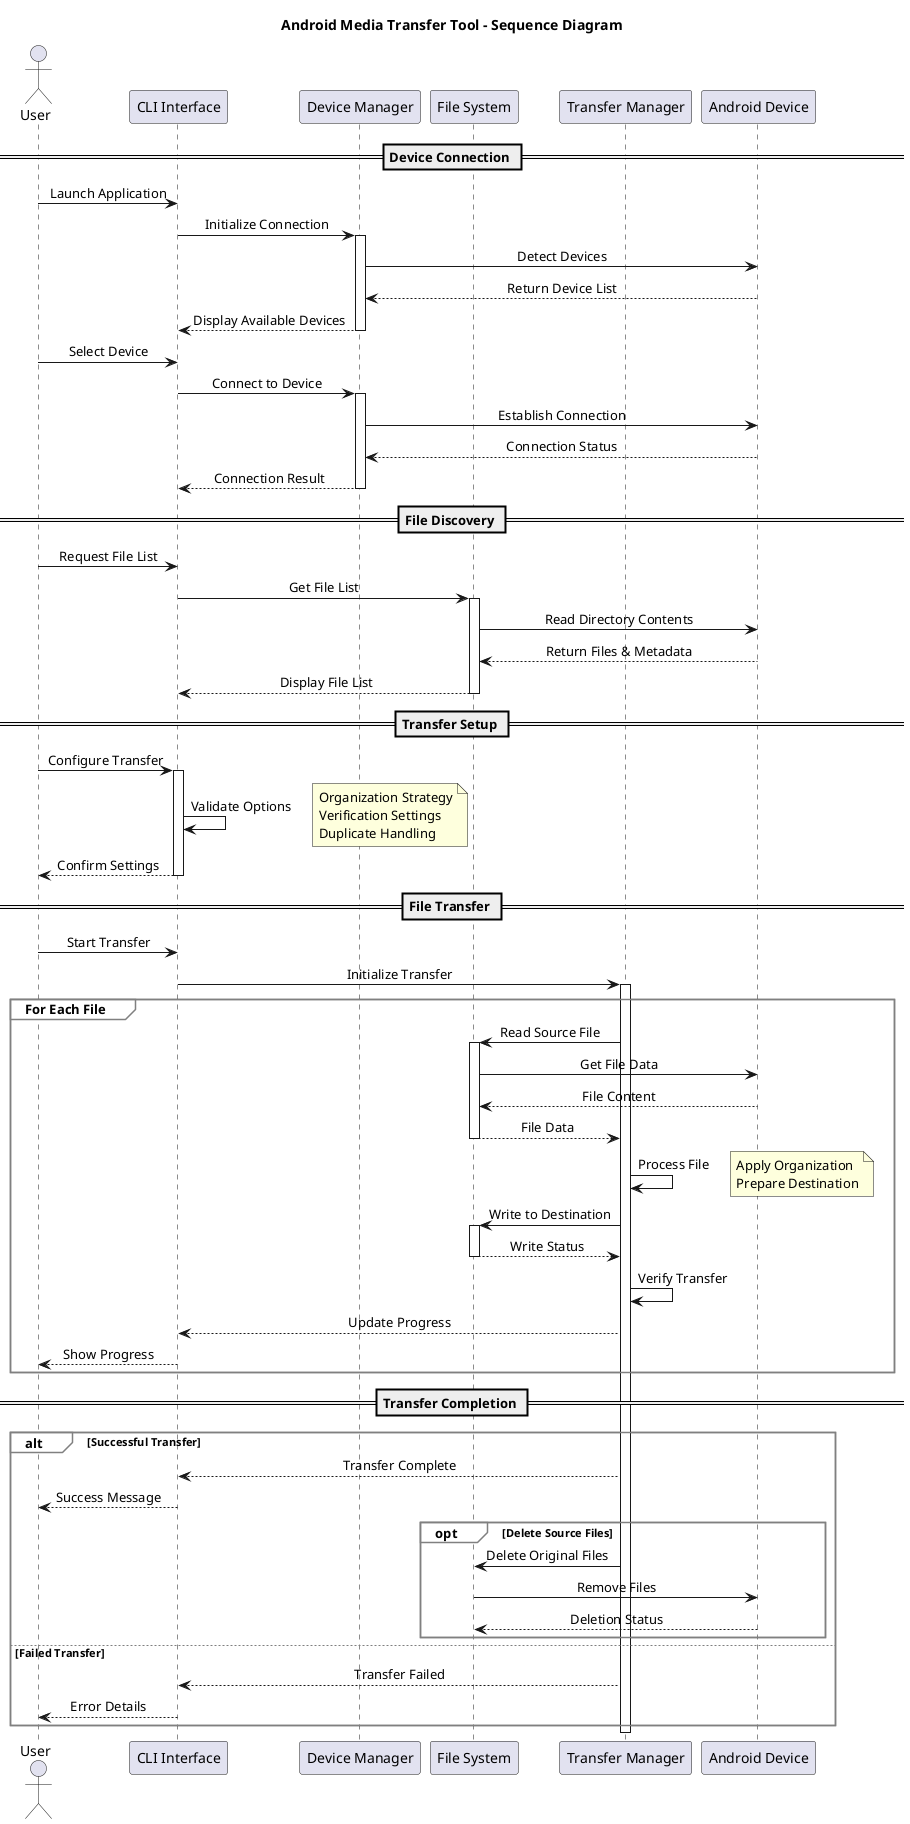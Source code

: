 @startuml AMTT Sequence Diagram
skinparam backgroundColor white
skinparam handwritten false
skinparam monochrome false
skinparam sequenceMessageAlign center
skinparam sequenceGroupBorderColor gray
skinparam sequenceGroupBackgroundColor white

title Android Media Transfer Tool - Sequence Diagram

actor User
participant "CLI Interface" as CLI
participant "Device Manager" as DM
participant "File System" as FS
participant "Transfer Manager" as TM
participant "Android Device" as AD

== Device Connection ==
User -> CLI: Launch Application
CLI -> DM: Initialize Connection
activate DM
DM -> AD: Detect Devices
AD --> DM: Return Device List
DM --> CLI: Display Available Devices
deactivate DM

User -> CLI: Select Device
CLI -> DM: Connect to Device
activate DM
DM -> AD: Establish Connection
AD --> DM: Connection Status
DM --> CLI: Connection Result
deactivate DM

== File Discovery ==
User -> CLI: Request File List
CLI -> FS: Get File List
activate FS
FS -> AD: Read Directory Contents
AD --> FS: Return Files & Metadata
FS --> CLI: Display File List
deactivate FS

== Transfer Setup ==
User -> CLI: Configure Transfer
activate CLI
CLI -> CLI: Validate Options
note right: Organization Strategy\nVerification Settings\nDuplicate Handling
CLI --> User: Confirm Settings
deactivate CLI

== File Transfer ==
User -> CLI: Start Transfer
CLI -> TM: Initialize Transfer
activate TM

group For Each File
    TM -> FS: Read Source File
    activate FS
    FS -> AD: Get File Data
    AD --> FS: File Content
    FS --> TM: File Data
    deactivate FS
    
    TM -> TM: Process File
    note right: Apply Organization\nPrepare Destination
    
    TM -> FS: Write to Destination
    activate FS
    FS --> TM: Write Status
    deactivate FS
    
    TM -> TM: Verify Transfer
    TM --> CLI: Update Progress
    CLI --> User: Show Progress
end

== Transfer Completion ==
alt Successful Transfer
    TM --> CLI: Transfer Complete
    CLI --> User: Success Message
    
    opt Delete Source Files
        TM -> FS: Delete Original Files
        FS -> AD: Remove Files
        AD --> FS: Deletion Status
    end
else Failed Transfer
    TM --> CLI: Transfer Failed
    CLI --> User: Error Details
end

deactivate TM

@enduml 